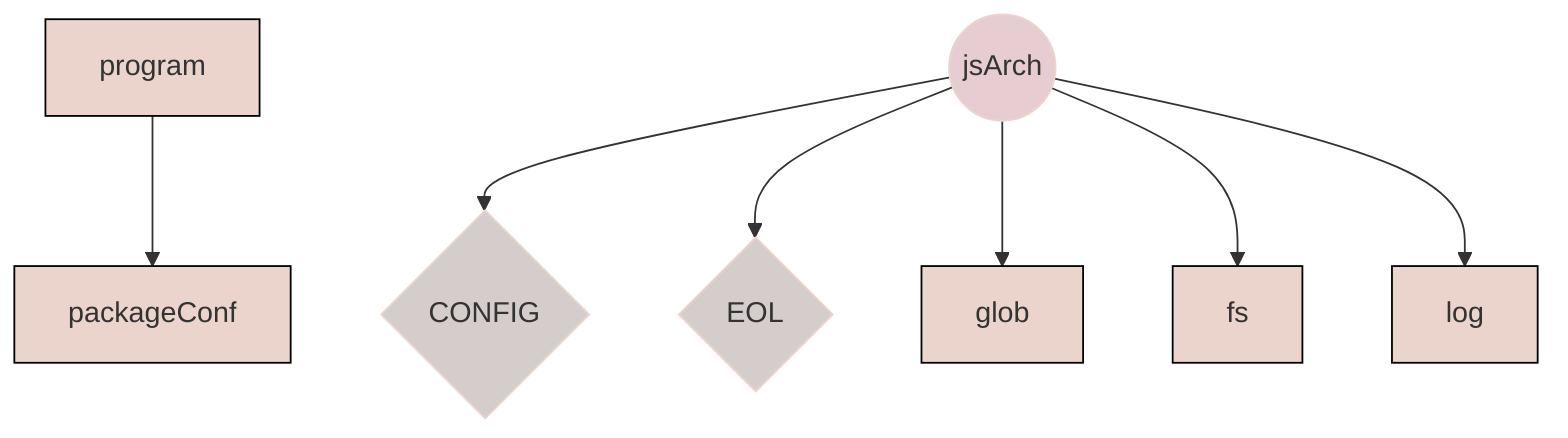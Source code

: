 graph TD
  program-->packageConf
  jsArch((jsArch))-->CONFIG{CONFIG}
  jsArch((jsArch))-->EOL{EOL}
  jsArch((jsArch))-->glob
  jsArch((jsArch))-->fs
  jsArch((jsArch))-->log
  classDef jsarch fill:#e7cdd2,stroke:#ebd4cb,stroke-width:1px;
  classDef config fill:#d4cdcc,stroke:#ebd4cb,stroke-width:1px;
  classDef others fill:#ebd4cb,stroke:#000,stroke-width:1px;
  class program others;
  class packageConf others;
  class jsArch jsarch;
  class CONFIG config;
  class EOL config;
  class glob others;
  class fs others;
  class log others;